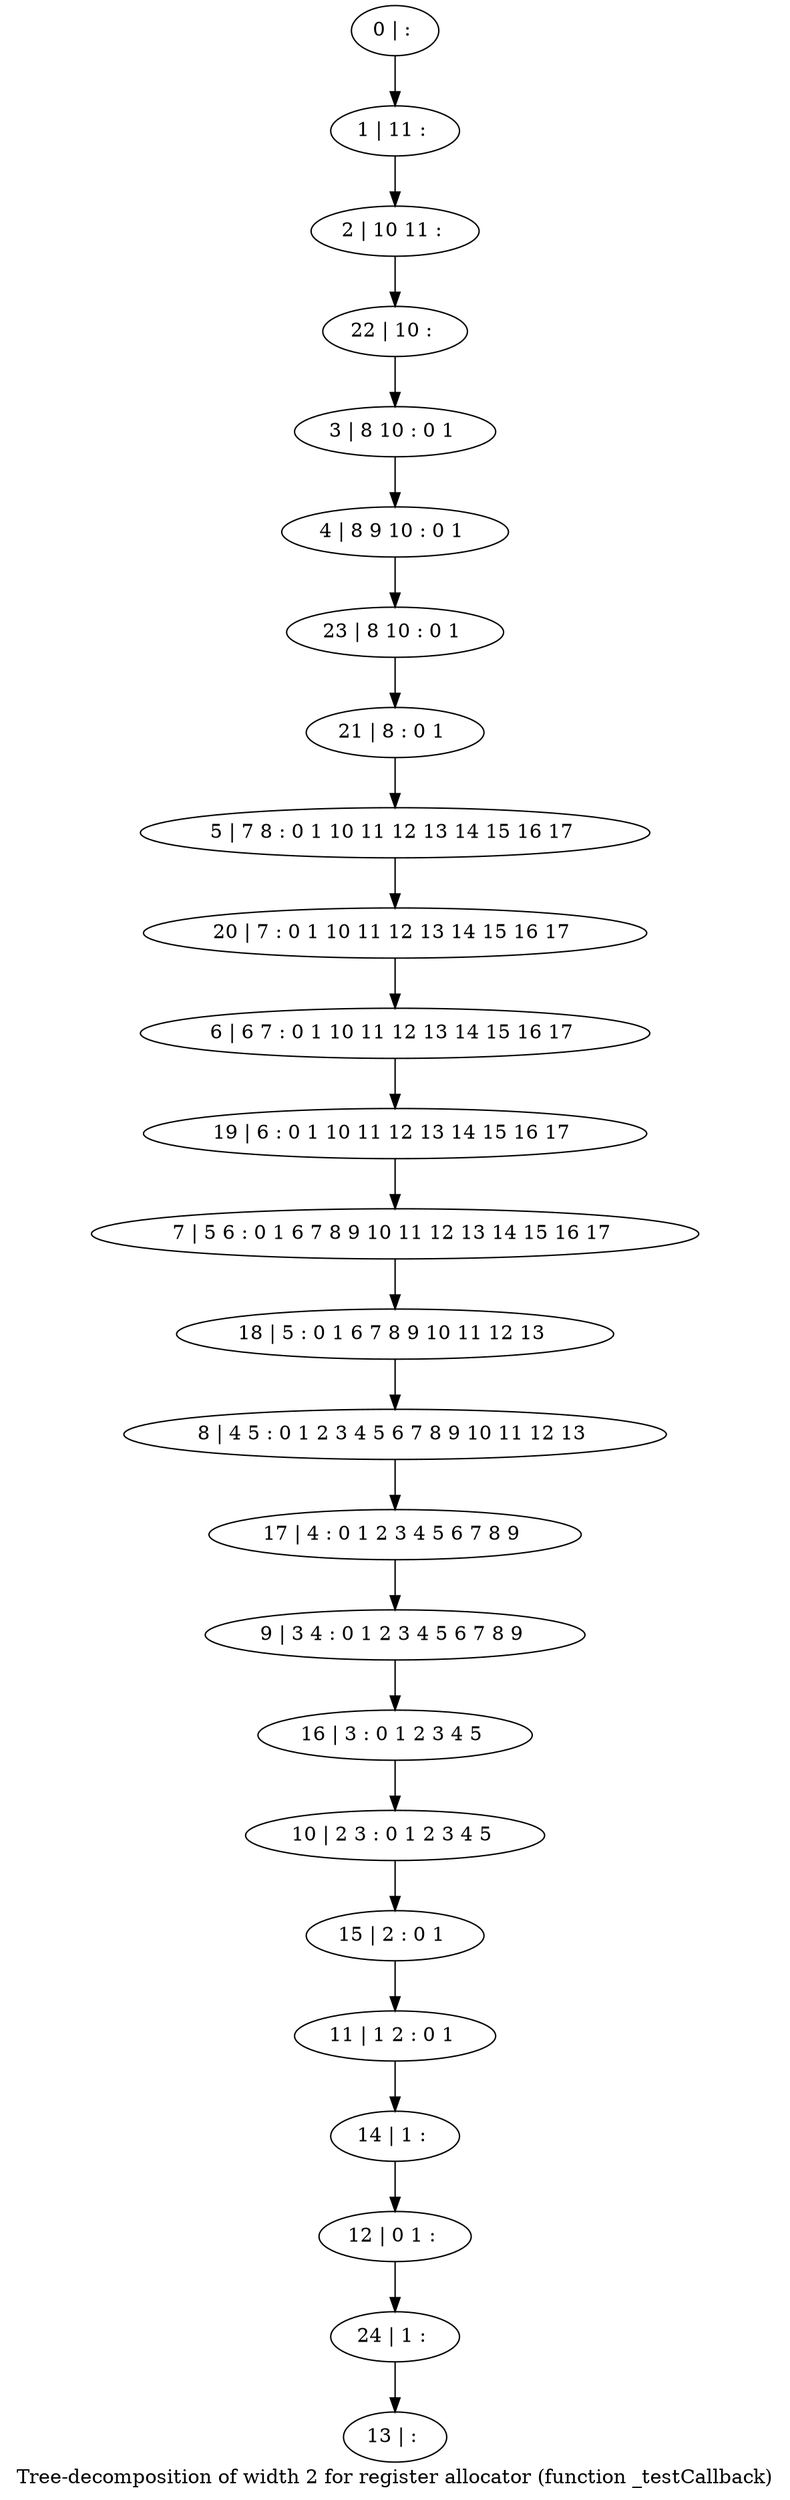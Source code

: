 digraph G {
graph [label="Tree-decomposition of width 2 for register allocator (function _testCallback)"]
0[label="0 | : "];
1[label="1 | 11 : "];
2[label="2 | 10 11 : "];
3[label="3 | 8 10 : 0 1 "];
4[label="4 | 8 9 10 : 0 1 "];
5[label="5 | 7 8 : 0 1 10 11 12 13 14 15 16 17 "];
6[label="6 | 6 7 : 0 1 10 11 12 13 14 15 16 17 "];
7[label="7 | 5 6 : 0 1 6 7 8 9 10 11 12 13 14 15 16 17 "];
8[label="8 | 4 5 : 0 1 2 3 4 5 6 7 8 9 10 11 12 13 "];
9[label="9 | 3 4 : 0 1 2 3 4 5 6 7 8 9 "];
10[label="10 | 2 3 : 0 1 2 3 4 5 "];
11[label="11 | 1 2 : 0 1 "];
12[label="12 | 0 1 : "];
13[label="13 | : "];
14[label="14 | 1 : "];
15[label="15 | 2 : 0 1 "];
16[label="16 | 3 : 0 1 2 3 4 5 "];
17[label="17 | 4 : 0 1 2 3 4 5 6 7 8 9 "];
18[label="18 | 5 : 0 1 6 7 8 9 10 11 12 13 "];
19[label="19 | 6 : 0 1 10 11 12 13 14 15 16 17 "];
20[label="20 | 7 : 0 1 10 11 12 13 14 15 16 17 "];
21[label="21 | 8 : 0 1 "];
22[label="22 | 10 : "];
23[label="23 | 8 10 : 0 1 "];
24[label="24 | 1 : "];
0->1 ;
1->2 ;
3->4 ;
14->12 ;
11->14 ;
15->11 ;
10->15 ;
16->10 ;
9->16 ;
17->9 ;
8->17 ;
18->8 ;
7->18 ;
19->7 ;
6->19 ;
20->6 ;
5->20 ;
21->5 ;
22->3 ;
2->22 ;
23->21 ;
4->23 ;
24->13 ;
12->24 ;
}
